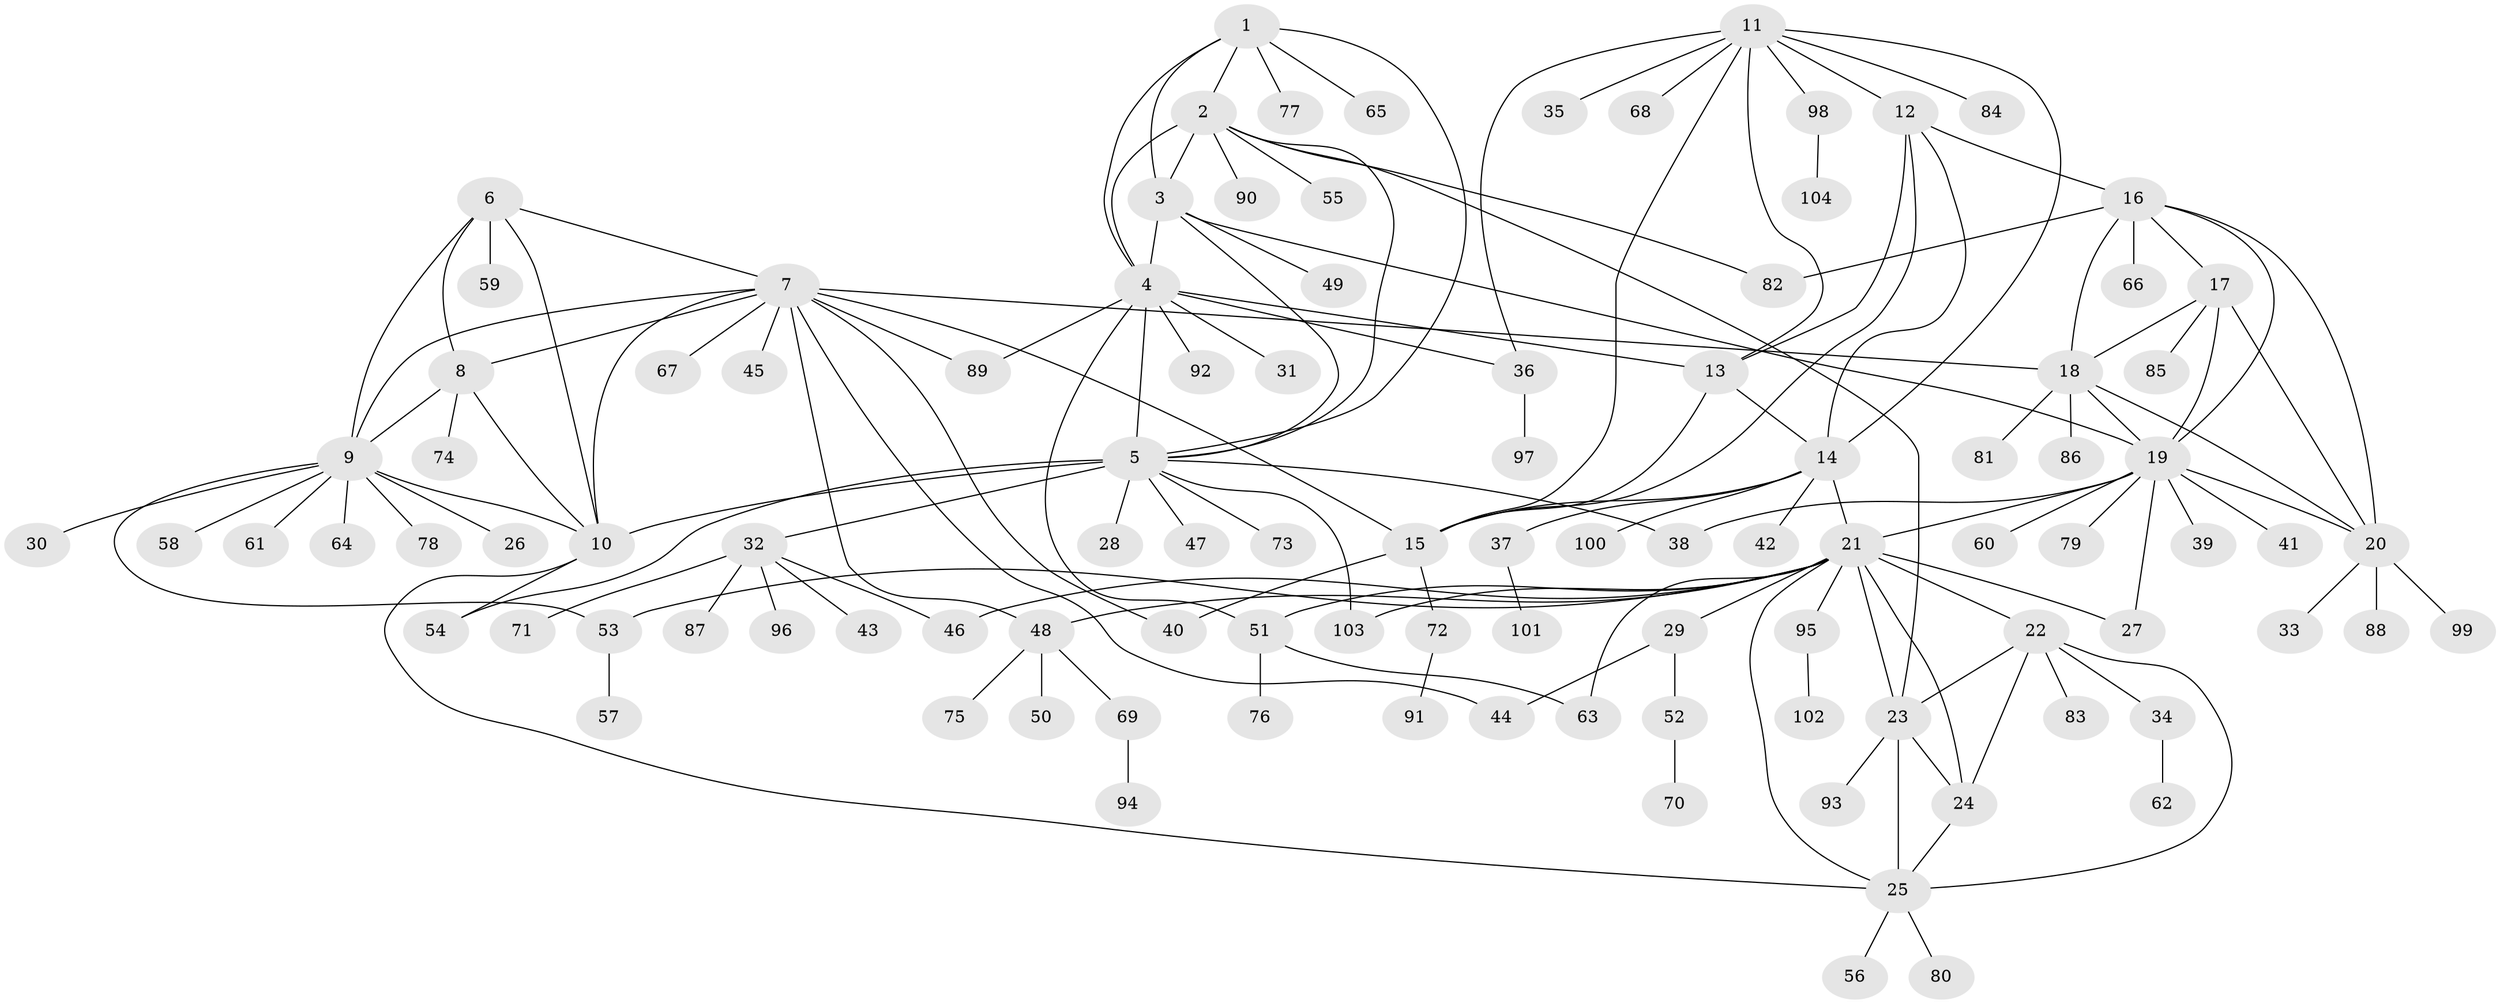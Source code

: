 // Generated by graph-tools (version 1.1) at 2025/11/02/27/25 16:11:33]
// undirected, 104 vertices, 153 edges
graph export_dot {
graph [start="1"]
  node [color=gray90,style=filled];
  1;
  2;
  3;
  4;
  5;
  6;
  7;
  8;
  9;
  10;
  11;
  12;
  13;
  14;
  15;
  16;
  17;
  18;
  19;
  20;
  21;
  22;
  23;
  24;
  25;
  26;
  27;
  28;
  29;
  30;
  31;
  32;
  33;
  34;
  35;
  36;
  37;
  38;
  39;
  40;
  41;
  42;
  43;
  44;
  45;
  46;
  47;
  48;
  49;
  50;
  51;
  52;
  53;
  54;
  55;
  56;
  57;
  58;
  59;
  60;
  61;
  62;
  63;
  64;
  65;
  66;
  67;
  68;
  69;
  70;
  71;
  72;
  73;
  74;
  75;
  76;
  77;
  78;
  79;
  80;
  81;
  82;
  83;
  84;
  85;
  86;
  87;
  88;
  89;
  90;
  91;
  92;
  93;
  94;
  95;
  96;
  97;
  98;
  99;
  100;
  101;
  102;
  103;
  104;
  1 -- 2;
  1 -- 3;
  1 -- 4;
  1 -- 5;
  1 -- 65;
  1 -- 77;
  2 -- 3;
  2 -- 4;
  2 -- 5;
  2 -- 23;
  2 -- 55;
  2 -- 82;
  2 -- 90;
  3 -- 4;
  3 -- 5;
  3 -- 19;
  3 -- 49;
  4 -- 5;
  4 -- 13;
  4 -- 31;
  4 -- 36;
  4 -- 51;
  4 -- 89;
  4 -- 92;
  5 -- 10;
  5 -- 28;
  5 -- 32;
  5 -- 38;
  5 -- 47;
  5 -- 54;
  5 -- 73;
  5 -- 103;
  6 -- 7;
  6 -- 8;
  6 -- 9;
  6 -- 10;
  6 -- 59;
  7 -- 8;
  7 -- 9;
  7 -- 10;
  7 -- 15;
  7 -- 18;
  7 -- 40;
  7 -- 44;
  7 -- 45;
  7 -- 48;
  7 -- 67;
  7 -- 89;
  8 -- 9;
  8 -- 10;
  8 -- 74;
  9 -- 10;
  9 -- 26;
  9 -- 30;
  9 -- 53;
  9 -- 58;
  9 -- 61;
  9 -- 64;
  9 -- 78;
  10 -- 25;
  10 -- 54;
  11 -- 12;
  11 -- 13;
  11 -- 14;
  11 -- 15;
  11 -- 35;
  11 -- 36;
  11 -- 68;
  11 -- 84;
  11 -- 98;
  12 -- 13;
  12 -- 14;
  12 -- 15;
  12 -- 16;
  13 -- 14;
  13 -- 15;
  14 -- 15;
  14 -- 21;
  14 -- 37;
  14 -- 42;
  14 -- 100;
  15 -- 40;
  15 -- 72;
  16 -- 17;
  16 -- 18;
  16 -- 19;
  16 -- 20;
  16 -- 66;
  16 -- 82;
  17 -- 18;
  17 -- 19;
  17 -- 20;
  17 -- 85;
  18 -- 19;
  18 -- 20;
  18 -- 81;
  18 -- 86;
  19 -- 20;
  19 -- 21;
  19 -- 27;
  19 -- 38;
  19 -- 39;
  19 -- 41;
  19 -- 60;
  19 -- 79;
  20 -- 33;
  20 -- 88;
  20 -- 99;
  21 -- 22;
  21 -- 23;
  21 -- 24;
  21 -- 25;
  21 -- 27;
  21 -- 29;
  21 -- 46;
  21 -- 48;
  21 -- 51;
  21 -- 53;
  21 -- 63;
  21 -- 95;
  21 -- 103;
  22 -- 23;
  22 -- 24;
  22 -- 25;
  22 -- 34;
  22 -- 83;
  23 -- 24;
  23 -- 25;
  23 -- 93;
  24 -- 25;
  25 -- 56;
  25 -- 80;
  29 -- 44;
  29 -- 52;
  32 -- 43;
  32 -- 46;
  32 -- 71;
  32 -- 87;
  32 -- 96;
  34 -- 62;
  36 -- 97;
  37 -- 101;
  48 -- 50;
  48 -- 69;
  48 -- 75;
  51 -- 63;
  51 -- 76;
  52 -- 70;
  53 -- 57;
  69 -- 94;
  72 -- 91;
  95 -- 102;
  98 -- 104;
}
